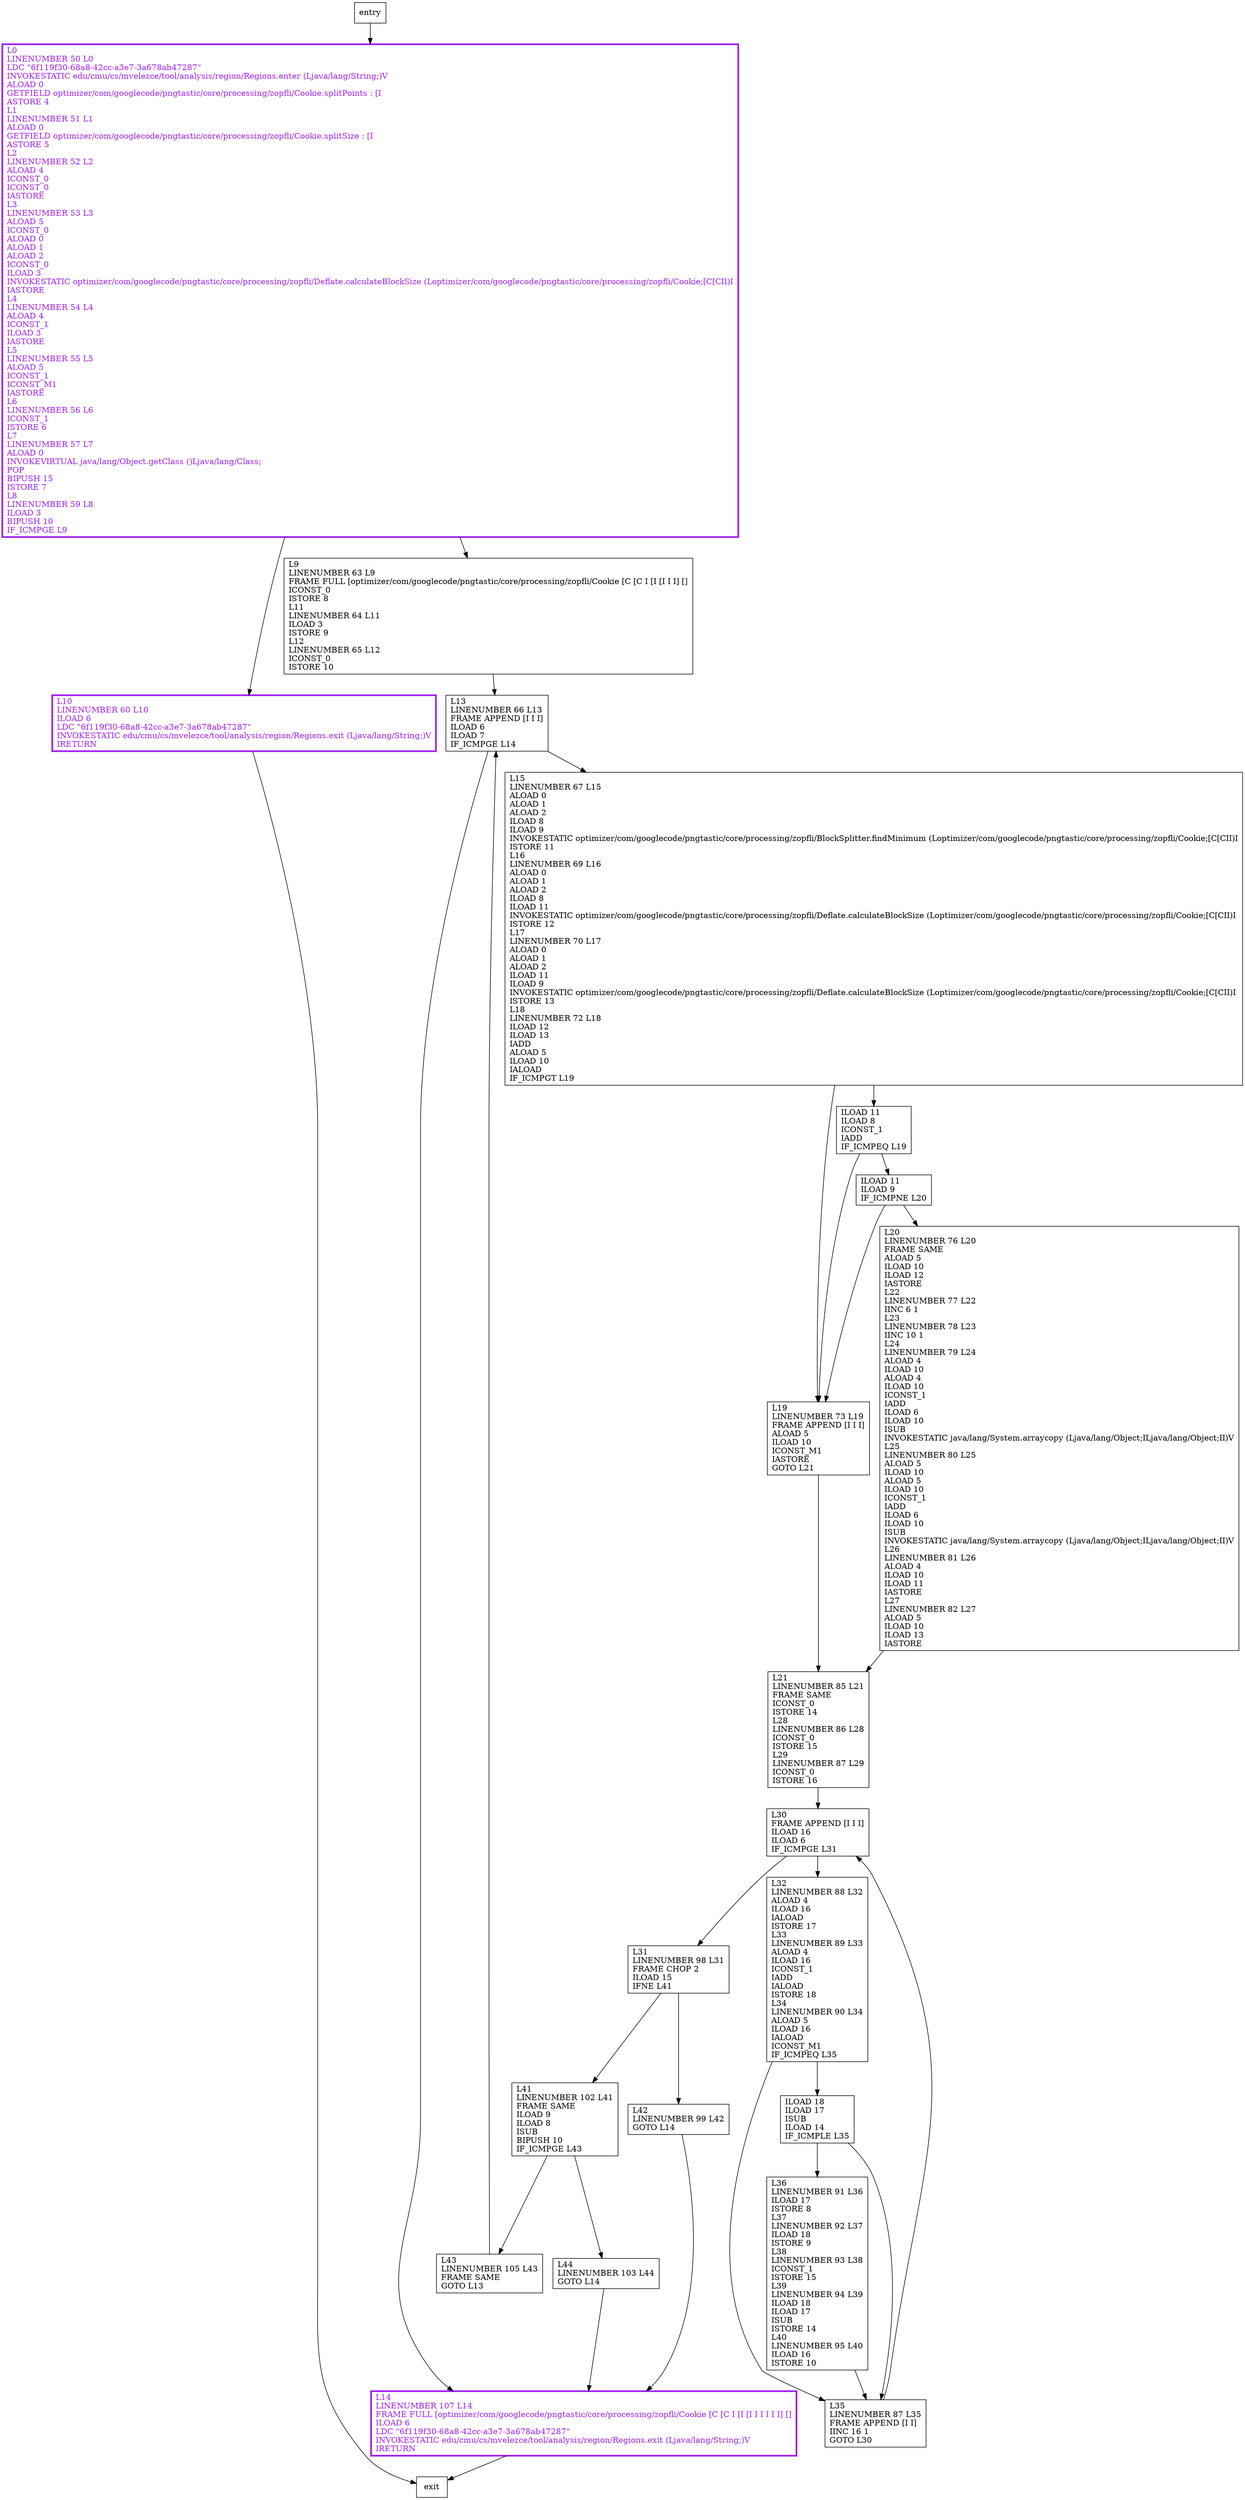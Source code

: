 digraph splitLz {
node [shape=record];
716964294 [label="L44\lLINENUMBER 103 L44\lGOTO L14\l"];
1101621927 [label="ILOAD 11\lILOAD 8\lICONST_1\lIADD\lIF_ICMPEQ L19\l"];
1362619939 [label="ILOAD 11\lILOAD 9\lIF_ICMPNE L20\l"];
1672787330 [label="L21\lLINENUMBER 85 L21\lFRAME SAME\lICONST_0\lISTORE 14\lL28\lLINENUMBER 86 L28\lICONST_0\lISTORE 15\lL29\lLINENUMBER 87 L29\lICONST_0\lISTORE 16\l"];
52552963 [label="L42\lLINENUMBER 99 L42\lGOTO L14\l"];
42347685 [label="L15\lLINENUMBER 67 L15\lALOAD 0\lALOAD 1\lALOAD 2\lILOAD 8\lILOAD 9\lINVOKESTATIC optimizer/com/googlecode/pngtastic/core/processing/zopfli/BlockSplitter.findMinimum (Loptimizer/com/googlecode/pngtastic/core/processing/zopfli/Cookie;[C[CII)I\lISTORE 11\lL16\lLINENUMBER 69 L16\lALOAD 0\lALOAD 1\lALOAD 2\lILOAD 8\lILOAD 11\lINVOKESTATIC optimizer/com/googlecode/pngtastic/core/processing/zopfli/Deflate.calculateBlockSize (Loptimizer/com/googlecode/pngtastic/core/processing/zopfli/Cookie;[C[CII)I\lISTORE 12\lL17\lLINENUMBER 70 L17\lALOAD 0\lALOAD 1\lALOAD 2\lILOAD 11\lILOAD 9\lINVOKESTATIC optimizer/com/googlecode/pngtastic/core/processing/zopfli/Deflate.calculateBlockSize (Loptimizer/com/googlecode/pngtastic/core/processing/zopfli/Cookie;[C[CII)I\lISTORE 13\lL18\lLINENUMBER 72 L18\lILOAD 12\lILOAD 13\lIADD\lALOAD 5\lILOAD 10\lIALOAD\lIF_ICMPGT L19\l"];
1659306916 [label="L20\lLINENUMBER 76 L20\lFRAME SAME\lALOAD 5\lILOAD 10\lILOAD 12\lIASTORE\lL22\lLINENUMBER 77 L22\lIINC 6 1\lL23\lLINENUMBER 78 L23\lIINC 10 1\lL24\lLINENUMBER 79 L24\lALOAD 4\lILOAD 10\lALOAD 4\lILOAD 10\lICONST_1\lIADD\lILOAD 6\lILOAD 10\lISUB\lINVOKESTATIC java/lang/System.arraycopy (Ljava/lang/Object;ILjava/lang/Object;II)V\lL25\lLINENUMBER 80 L25\lALOAD 5\lILOAD 10\lALOAD 5\lILOAD 10\lICONST_1\lIADD\lILOAD 6\lILOAD 10\lISUB\lINVOKESTATIC java/lang/System.arraycopy (Ljava/lang/Object;ILjava/lang/Object;II)V\lL26\lLINENUMBER 81 L26\lALOAD 4\lILOAD 10\lILOAD 11\lIASTORE\lL27\lLINENUMBER 82 L27\lALOAD 5\lILOAD 10\lILOAD 13\lIASTORE\l"];
454350104 [label="ILOAD 18\lILOAD 17\lISUB\lILOAD 14\lIF_ICMPLE L35\l"];
377381328 [label="L13\lLINENUMBER 66 L13\lFRAME APPEND [I I I]\lILOAD 6\lILOAD 7\lIF_ICMPGE L14\l"];
331639955 [label="L9\lLINENUMBER 63 L9\lFRAME FULL [optimizer/com/googlecode/pngtastic/core/processing/zopfli/Cookie [C [C I [I [I I I] []\lICONST_0\lISTORE 8\lL11\lLINENUMBER 64 L11\lILOAD 3\lISTORE 9\lL12\lLINENUMBER 65 L12\lICONST_0\lISTORE 10\l"];
1377276945 [label="L0\lLINENUMBER 50 L0\lLDC \"6f119f30-68a8-42cc-a3e7-3a678ab47287\"\lINVOKESTATIC edu/cmu/cs/mvelezce/tool/analysis/region/Regions.enter (Ljava/lang/String;)V\lALOAD 0\lGETFIELD optimizer/com/googlecode/pngtastic/core/processing/zopfli/Cookie.splitPoints : [I\lASTORE 4\lL1\lLINENUMBER 51 L1\lALOAD 0\lGETFIELD optimizer/com/googlecode/pngtastic/core/processing/zopfli/Cookie.splitSize : [I\lASTORE 5\lL2\lLINENUMBER 52 L2\lALOAD 4\lICONST_0\lICONST_0\lIASTORE\lL3\lLINENUMBER 53 L3\lALOAD 5\lICONST_0\lALOAD 0\lALOAD 1\lALOAD 2\lICONST_0\lILOAD 3\lINVOKESTATIC optimizer/com/googlecode/pngtastic/core/processing/zopfli/Deflate.calculateBlockSize (Loptimizer/com/googlecode/pngtastic/core/processing/zopfli/Cookie;[C[CII)I\lIASTORE\lL4\lLINENUMBER 54 L4\lALOAD 4\lICONST_1\lILOAD 3\lIASTORE\lL5\lLINENUMBER 55 L5\lALOAD 5\lICONST_1\lICONST_M1\lIASTORE\lL6\lLINENUMBER 56 L6\lICONST_1\lISTORE 6\lL7\lLINENUMBER 57 L7\lALOAD 0\lINVOKEVIRTUAL java/lang/Object.getClass ()Ljava/lang/Class;\lPOP\lBIPUSH 15\lISTORE 7\lL8\lLINENUMBER 59 L8\lILOAD 3\lBIPUSH 10\lIF_ICMPGE L9\l"];
848722066 [label="L19\lLINENUMBER 73 L19\lFRAME APPEND [I I I]\lALOAD 5\lILOAD 10\lICONST_M1\lIASTORE\lGOTO L21\l"];
1050692570 [label="L41\lLINENUMBER 102 L41\lFRAME SAME\lILOAD 9\lILOAD 8\lISUB\lBIPUSH 10\lIF_ICMPGE L43\l"];
449654831 [label="L10\lLINENUMBER 60 L10\lILOAD 6\lLDC \"6f119f30-68a8-42cc-a3e7-3a678ab47287\"\lINVOKESTATIC edu/cmu/cs/mvelezce/tool/analysis/region/Regions.exit (Ljava/lang/String;)V\lIRETURN\l"];
1774327553 [label="L31\lLINENUMBER 98 L31\lFRAME CHOP 2\lILOAD 15\lIFNE L41\l"];
1573544838 [label="L35\lLINENUMBER 87 L35\lFRAME APPEND [I I]\lIINC 16 1\lGOTO L30\l"];
1818200611 [label="L14\lLINENUMBER 107 L14\lFRAME FULL [optimizer/com/googlecode/pngtastic/core/processing/zopfli/Cookie [C [C I [I [I I I I I I] []\lILOAD 6\lLDC \"6f119f30-68a8-42cc-a3e7-3a678ab47287\"\lINVOKESTATIC edu/cmu/cs/mvelezce/tool/analysis/region/Regions.exit (Ljava/lang/String;)V\lIRETURN\l"];
813221888 [label="L30\lFRAME APPEND [I I I]\lILOAD 16\lILOAD 6\lIF_ICMPGE L31\l"];
124435180 [label="L32\lLINENUMBER 88 L32\lALOAD 4\lILOAD 16\lIALOAD\lISTORE 17\lL33\lLINENUMBER 89 L33\lALOAD 4\lILOAD 16\lICONST_1\lIADD\lIALOAD\lISTORE 18\lL34\lLINENUMBER 90 L34\lALOAD 5\lILOAD 16\lIALOAD\lICONST_M1\lIF_ICMPEQ L35\l"];
1654104932 [label="L36\lLINENUMBER 91 L36\lILOAD 17\lISTORE 8\lL37\lLINENUMBER 92 L37\lILOAD 18\lISTORE 9\lL38\lLINENUMBER 93 L38\lICONST_1\lISTORE 15\lL39\lLINENUMBER 94 L39\lILOAD 18\lILOAD 17\lISUB\lISTORE 14\lL40\lLINENUMBER 95 L40\lILOAD 16\lISTORE 10\l"];
1551035008 [label="L43\lLINENUMBER 105 L43\lFRAME SAME\lGOTO L13\l"];
entry;
exit;
716964294 -> 1818200611;
1101621927 -> 848722066;
1101621927 -> 1362619939;
1362619939 -> 848722066;
1362619939 -> 1659306916;
1672787330 -> 813221888;
52552963 -> 1818200611;
42347685 -> 848722066;
42347685 -> 1101621927;
1659306916 -> 1672787330;
454350104 -> 1573544838;
454350104 -> 1654104932;
377381328 -> 1818200611;
377381328 -> 42347685;
331639955 -> 377381328;
entry -> 1377276945;
1377276945 -> 331639955;
1377276945 -> 449654831;
848722066 -> 1672787330;
1050692570 -> 716964294;
1050692570 -> 1551035008;
449654831 -> exit;
1774327553 -> 1050692570;
1774327553 -> 52552963;
1573544838 -> 813221888;
1818200611 -> exit;
813221888 -> 1774327553;
813221888 -> 124435180;
124435180 -> 1573544838;
124435180 -> 454350104;
1654104932 -> 1573544838;
1551035008 -> 377381328;
1377276945[fontcolor="purple", penwidth=3, color="purple"];
449654831[fontcolor="purple", penwidth=3, color="purple"];
1818200611[fontcolor="purple", penwidth=3, color="purple"];
}
